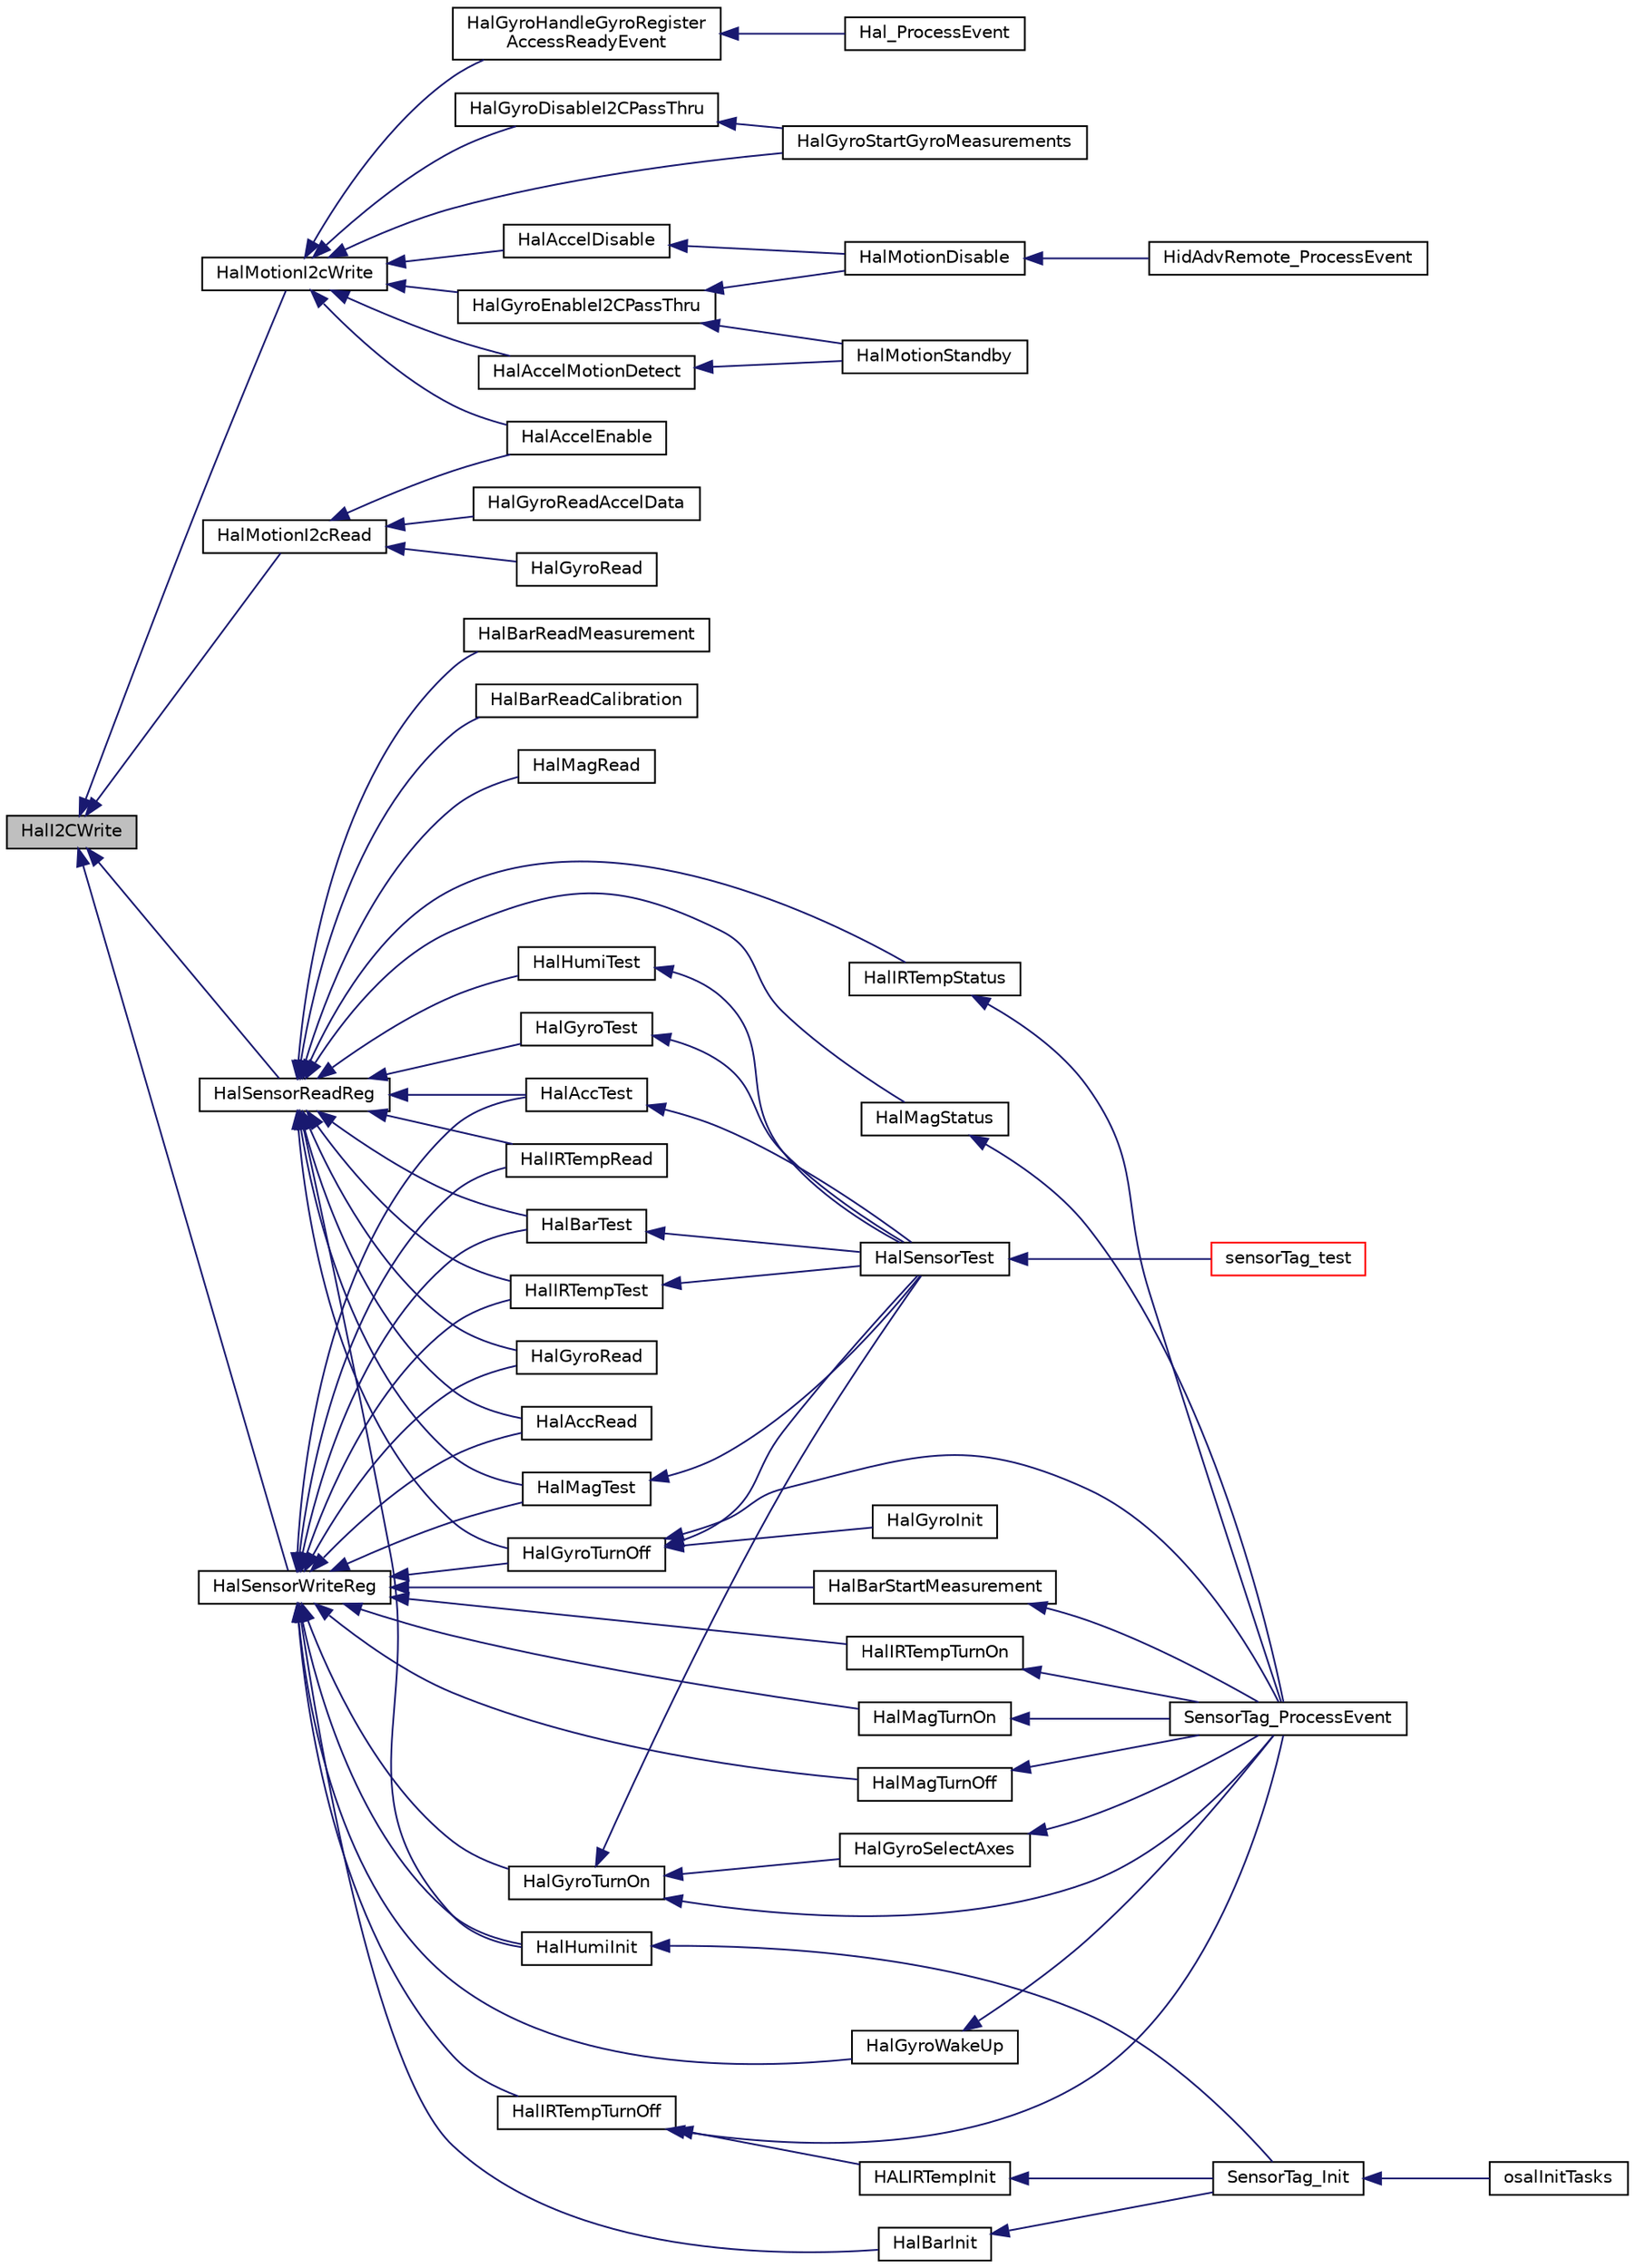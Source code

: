 digraph "HalI2CWrite"
{
  edge [fontname="Helvetica",fontsize="10",labelfontname="Helvetica",labelfontsize="10"];
  node [fontname="Helvetica",fontsize="10",shape=record];
  rankdir="LR";
  Node1 [label="HalI2CWrite",height=0.2,width=0.4,color="black", fillcolor="grey75", style="filled" fontcolor="black"];
  Node1 -> Node2 [dir="back",color="midnightblue",fontsize="10",style="solid",fontname="Helvetica"];
  Node2 [label="HalMotionI2cRead",height=0.2,width=0.4,color="black", fillcolor="white", style="filled",URL="$hal__motion_8h.html#a9a14c3eff2165cb51e8cf7caf36b4ced"];
  Node2 -> Node3 [dir="back",color="midnightblue",fontsize="10",style="solid",fontname="Helvetica"];
  Node3 [label="HalAccelEnable",height=0.2,width=0.4,color="black", fillcolor="white", style="filled",URL="$hal__accel_8h.html#a54863e89c0201a0a12a90da89a7e18d1"];
  Node2 -> Node4 [dir="back",color="midnightblue",fontsize="10",style="solid",fontname="Helvetica"];
  Node4 [label="HalGyroRead",height=0.2,width=0.4,color="black", fillcolor="white", style="filled",URL="$_c_c2541_a_r_c_2hal__gyro_8h.html#a9c188c63f8fe8801a4e5d003827a14cf"];
  Node2 -> Node5 [dir="back",color="midnightblue",fontsize="10",style="solid",fontname="Helvetica"];
  Node5 [label="HalGyroReadAccelData",height=0.2,width=0.4,color="black", fillcolor="white", style="filled",URL="$_c_c2541_a_r_c_2hal__gyro_8h.html#a592421be6b9edf4ae9f26b16da69fdc4"];
  Node1 -> Node6 [dir="back",color="midnightblue",fontsize="10",style="solid",fontname="Helvetica"];
  Node6 [label="HalMotionI2cWrite",height=0.2,width=0.4,color="black", fillcolor="white", style="filled",URL="$hal__motion_8h.html#a6697bfd0b278672cfa4036f510f0cdd3"];
  Node6 -> Node3 [dir="back",color="midnightblue",fontsize="10",style="solid",fontname="Helvetica"];
  Node6 -> Node7 [dir="back",color="midnightblue",fontsize="10",style="solid",fontname="Helvetica"];
  Node7 [label="HalAccelDisable",height=0.2,width=0.4,color="black", fillcolor="white", style="filled",URL="$hal__accel_8h.html#a4c2c4fca33d779fa1a39f4b2c3775525"];
  Node7 -> Node8 [dir="back",color="midnightblue",fontsize="10",style="solid",fontname="Helvetica"];
  Node8 [label="HalMotionDisable",height=0.2,width=0.4,color="black", fillcolor="white", style="filled",URL="$hal__motion_8h.html#a420a53a90313f5d6dca723f18992c36f"];
  Node8 -> Node9 [dir="back",color="midnightblue",fontsize="10",style="solid",fontname="Helvetica"];
  Node9 [label="HidAdvRemote_ProcessEvent",height=0.2,width=0.4,color="black", fillcolor="white", style="filled",URL="$hid_adv_remote_8h.html#ab3e79eb7426732f35aaf528d8220ece4"];
  Node6 -> Node10 [dir="back",color="midnightblue",fontsize="10",style="solid",fontname="Helvetica"];
  Node10 [label="HalAccelMotionDetect",height=0.2,width=0.4,color="black", fillcolor="white", style="filled",URL="$hal__accel_8h.html#a799c92b040ec557e281aee30bea1c02d"];
  Node10 -> Node11 [dir="back",color="midnightblue",fontsize="10",style="solid",fontname="Helvetica"];
  Node11 [label="HalMotionStandby",height=0.2,width=0.4,color="black", fillcolor="white", style="filled",URL="$hal__motion_8h.html#ae45bb3b20065623871a0f393f3089eb9"];
  Node6 -> Node12 [dir="back",color="midnightblue",fontsize="10",style="solid",fontname="Helvetica"];
  Node12 [label="HalGyroHandleGyroRegister\lAccessReadyEvent",height=0.2,width=0.4,color="black", fillcolor="white", style="filled",URL="$_c_c2541_a_r_c_2hal__gyro_8h.html#ad0d2b901ab948468fb13c98a117c10aa"];
  Node12 -> Node13 [dir="back",color="midnightblue",fontsize="10",style="solid",fontname="Helvetica"];
  Node13 [label="Hal_ProcessEvent",height=0.2,width=0.4,color="black", fillcolor="white", style="filled",URL="$target_2_c_c2541_a_r_c_2hal__drivers_8c.html#a79b4f6366ce2cb4418656956d6d5d57d"];
  Node6 -> Node14 [dir="back",color="midnightblue",fontsize="10",style="solid",fontname="Helvetica"];
  Node14 [label="HalGyroEnableI2CPassThru",height=0.2,width=0.4,color="black", fillcolor="white", style="filled",URL="$_c_c2541_a_r_c_2hal__gyro_8h.html#a530c258e2c4899fa6830ecd168c5cb62"];
  Node14 -> Node8 [dir="back",color="midnightblue",fontsize="10",style="solid",fontname="Helvetica"];
  Node14 -> Node11 [dir="back",color="midnightblue",fontsize="10",style="solid",fontname="Helvetica"];
  Node6 -> Node15 [dir="back",color="midnightblue",fontsize="10",style="solid",fontname="Helvetica"];
  Node15 [label="HalGyroDisableI2CPassThru",height=0.2,width=0.4,color="black", fillcolor="white", style="filled",URL="$_c_c2541_a_r_c_2hal__gyro_8h.html#a74c355be5217329512e657689d015195"];
  Node15 -> Node16 [dir="back",color="midnightblue",fontsize="10",style="solid",fontname="Helvetica"];
  Node16 [label="HalGyroStartGyroMeasurements",height=0.2,width=0.4,color="black", fillcolor="white", style="filled",URL="$_c_c2541_a_r_c_2hal__gyro_8h.html#a7cb7e9fbc122869123a9d553c52fb649"];
  Node6 -> Node16 [dir="back",color="midnightblue",fontsize="10",style="solid",fontname="Helvetica"];
  Node1 -> Node17 [dir="back",color="midnightblue",fontsize="10",style="solid",fontname="Helvetica"];
  Node17 [label="HalSensorReadReg",height=0.2,width=0.4,color="black", fillcolor="white", style="filled",URL="$hal__sensor_8h.html#afbc45759f52fe34333d6fba095d278f5"];
  Node17 -> Node18 [dir="back",color="midnightblue",fontsize="10",style="solid",fontname="Helvetica"];
  Node18 [label="HalGyroTurnOff",height=0.2,width=0.4,color="black", fillcolor="white", style="filled",URL="$_c_c2541_s_t_2hal__gyro_8h.html#aecee5c277d9822b9800459c59b39b979"];
  Node18 -> Node19 [dir="back",color="midnightblue",fontsize="10",style="solid",fontname="Helvetica"];
  Node19 [label="HalGyroInit",height=0.2,width=0.4,color="black", fillcolor="white", style="filled",URL="$_c_c2541_s_t_2hal__gyro_8c.html#a5bc02b8d46bc5e9406ee5e3ec4108cd8"];
  Node18 -> Node20 [dir="back",color="midnightblue",fontsize="10",style="solid",fontname="Helvetica"];
  Node20 [label="HalSensorTest",height=0.2,width=0.4,color="black", fillcolor="white", style="filled",URL="$hal__sensor_8h.html#a330e5282e939c9a9ce3da25deea7bcde"];
  Node20 -> Node21 [dir="back",color="midnightblue",fontsize="10",style="solid",fontname="Helvetica"];
  Node21 [label="sensorTag_test",height=0.2,width=0.4,color="red", fillcolor="white", style="filled",URL="$sensor_tag_8h.html#a00d52fc1eb53db85977f7076d2a82eb7"];
  Node18 -> Node22 [dir="back",color="midnightblue",fontsize="10",style="solid",fontname="Helvetica"];
  Node22 [label="SensorTag_ProcessEvent",height=0.2,width=0.4,color="black", fillcolor="white", style="filled",URL="$sensor_tag_8h.html#aedf9259e6d4dfcd83780b78d1c9f9934"];
  Node17 -> Node23 [dir="back",color="midnightblue",fontsize="10",style="solid",fontname="Helvetica"];
  Node23 [label="HalGyroRead",height=0.2,width=0.4,color="black", fillcolor="white", style="filled",URL="$_c_c2541_s_t_2hal__gyro_8h.html#a101d9120eb9d9d71b3063c91fb917d3a"];
  Node17 -> Node24 [dir="back",color="midnightblue",fontsize="10",style="solid",fontname="Helvetica"];
  Node24 [label="HalGyroTest",height=0.2,width=0.4,color="black", fillcolor="white", style="filled",URL="$_c_c2541_s_t_2hal__gyro_8h.html#ac6df7e54053de4a9962c0bd2c6a94146"];
  Node24 -> Node20 [dir="back",color="midnightblue",fontsize="10",style="solid",fontname="Helvetica"];
  Node17 -> Node25 [dir="back",color="midnightblue",fontsize="10",style="solid",fontname="Helvetica"];
  Node25 [label="HalAccRead",height=0.2,width=0.4,color="black", fillcolor="white", style="filled",URL="$hal__acc_8h.html#abb33e1cd2e3c20e41a4c2381bd4b631b"];
  Node17 -> Node26 [dir="back",color="midnightblue",fontsize="10",style="solid",fontname="Helvetica"];
  Node26 [label="HalAccTest",height=0.2,width=0.4,color="black", fillcolor="white", style="filled",URL="$hal__acc_8h.html#a04fc622b6b9e6ccae732bacaa67a7e79"];
  Node26 -> Node20 [dir="back",color="midnightblue",fontsize="10",style="solid",fontname="Helvetica"];
  Node17 -> Node27 [dir="back",color="midnightblue",fontsize="10",style="solid",fontname="Helvetica"];
  Node27 [label="HalBarReadMeasurement",height=0.2,width=0.4,color="black", fillcolor="white", style="filled",URL="$hal__bar_8h.html#a239232ae7c054f45bc0df3544cc106ce"];
  Node17 -> Node28 [dir="back",color="midnightblue",fontsize="10",style="solid",fontname="Helvetica"];
  Node28 [label="HalBarReadCalibration",height=0.2,width=0.4,color="black", fillcolor="white", style="filled",URL="$hal__bar_8h.html#a4803992cc3cb5f918efe1457f15015e6"];
  Node17 -> Node29 [dir="back",color="midnightblue",fontsize="10",style="solid",fontname="Helvetica"];
  Node29 [label="HalBarTest",height=0.2,width=0.4,color="black", fillcolor="white", style="filled",URL="$hal__bar_8h.html#ae62f146aa05624ee8685053593df27c7"];
  Node29 -> Node20 [dir="back",color="midnightblue",fontsize="10",style="solid",fontname="Helvetica"];
  Node17 -> Node30 [dir="back",color="midnightblue",fontsize="10",style="solid",fontname="Helvetica"];
  Node30 [label="HalHumiInit",height=0.2,width=0.4,color="black", fillcolor="white", style="filled",URL="$hal__humi_8h.html#ac438444ca235a6ef4a500e0cbf2d513e"];
  Node30 -> Node31 [dir="back",color="midnightblue",fontsize="10",style="solid",fontname="Helvetica"];
  Node31 [label="SensorTag_Init",height=0.2,width=0.4,color="black", fillcolor="white", style="filled",URL="$sensor_tag_8h.html#a13b2e5cf7a0072b8860136f3592c2f7f"];
  Node31 -> Node32 [dir="back",color="midnightblue",fontsize="10",style="solid",fontname="Helvetica"];
  Node32 [label="osalInitTasks",height=0.2,width=0.4,color="black", fillcolor="white", style="filled",URL="$_o_s_a_l___sensor_tag_8c.html#a7ad49ef9f96d7753c3e77e0e69231bb2"];
  Node17 -> Node33 [dir="back",color="midnightblue",fontsize="10",style="solid",fontname="Helvetica"];
  Node33 [label="HalHumiTest",height=0.2,width=0.4,color="black", fillcolor="white", style="filled",URL="$hal__humi_8h.html#a6eeee154942be19ff60c5cad0eb8cfe8"];
  Node33 -> Node20 [dir="back",color="midnightblue",fontsize="10",style="solid",fontname="Helvetica"];
  Node17 -> Node34 [dir="back",color="midnightblue",fontsize="10",style="solid",fontname="Helvetica"];
  Node34 [label="HalIRTempRead",height=0.2,width=0.4,color="black", fillcolor="white", style="filled",URL="$hal__irtemp_8h.html#ac1cd19777c0c0c92670e92c08a10dcc8"];
  Node17 -> Node35 [dir="back",color="midnightblue",fontsize="10",style="solid",fontname="Helvetica"];
  Node35 [label="HalIRTempStatus",height=0.2,width=0.4,color="black", fillcolor="white", style="filled",URL="$hal__irtemp_8h.html#afae8d38a9268a26e723d0ffcee428f31"];
  Node35 -> Node22 [dir="back",color="midnightblue",fontsize="10",style="solid",fontname="Helvetica"];
  Node17 -> Node36 [dir="back",color="midnightblue",fontsize="10",style="solid",fontname="Helvetica"];
  Node36 [label="HalIRTempTest",height=0.2,width=0.4,color="black", fillcolor="white", style="filled",URL="$hal__irtemp_8h.html#a9b10fc52fa9f28b670a01718ee7779f9"];
  Node36 -> Node20 [dir="back",color="midnightblue",fontsize="10",style="solid",fontname="Helvetica"];
  Node17 -> Node37 [dir="back",color="midnightblue",fontsize="10",style="solid",fontname="Helvetica"];
  Node37 [label="HalMagStatus",height=0.2,width=0.4,color="black", fillcolor="white", style="filled",URL="$hal__mag_8h.html#a926b30cab02f8d4b1a309dd55c72ac9a"];
  Node37 -> Node22 [dir="back",color="midnightblue",fontsize="10",style="solid",fontname="Helvetica"];
  Node17 -> Node38 [dir="back",color="midnightblue",fontsize="10",style="solid",fontname="Helvetica"];
  Node38 [label="HalMagRead",height=0.2,width=0.4,color="black", fillcolor="white", style="filled",URL="$hal__mag_8h.html#acc526ec0165eeaca3ed4f8e51baacee8"];
  Node17 -> Node39 [dir="back",color="midnightblue",fontsize="10",style="solid",fontname="Helvetica"];
  Node39 [label="HalMagTest",height=0.2,width=0.4,color="black", fillcolor="white", style="filled",URL="$hal__mag_8h.html#a8f9047a966ceafddb9cc7c43a90f92c0"];
  Node39 -> Node20 [dir="back",color="midnightblue",fontsize="10",style="solid",fontname="Helvetica"];
  Node1 -> Node40 [dir="back",color="midnightblue",fontsize="10",style="solid",fontname="Helvetica"];
  Node40 [label="HalSensorWriteReg",height=0.2,width=0.4,color="black", fillcolor="white", style="filled",URL="$hal__sensor_8h.html#ae8653c83876cda04451d8e9fc923f599"];
  Node40 -> Node41 [dir="back",color="midnightblue",fontsize="10",style="solid",fontname="Helvetica"];
  Node41 [label="HalGyroTurnOn",height=0.2,width=0.4,color="black", fillcolor="white", style="filled",URL="$_c_c2541_s_t_2hal__gyro_8h.html#a9782581b86a04146417eb910551449f3"];
  Node41 -> Node42 [dir="back",color="midnightblue",fontsize="10",style="solid",fontname="Helvetica"];
  Node42 [label="HalGyroSelectAxes",height=0.2,width=0.4,color="black", fillcolor="white", style="filled",URL="$_c_c2541_s_t_2hal__gyro_8h.html#aad86416f2fb0cf38892f349a14795c18"];
  Node42 -> Node22 [dir="back",color="midnightblue",fontsize="10",style="solid",fontname="Helvetica"];
  Node41 -> Node20 [dir="back",color="midnightblue",fontsize="10",style="solid",fontname="Helvetica"];
  Node41 -> Node22 [dir="back",color="midnightblue",fontsize="10",style="solid",fontname="Helvetica"];
  Node40 -> Node18 [dir="back",color="midnightblue",fontsize="10",style="solid",fontname="Helvetica"];
  Node40 -> Node23 [dir="back",color="midnightblue",fontsize="10",style="solid",fontname="Helvetica"];
  Node40 -> Node43 [dir="back",color="midnightblue",fontsize="10",style="solid",fontname="Helvetica"];
  Node43 [label="HalGyroWakeUp",height=0.2,width=0.4,color="black", fillcolor="white", style="filled",URL="$_c_c2541_s_t_2hal__gyro_8h.html#acee4b72c553193cd0929137bf0bef6af"];
  Node43 -> Node22 [dir="back",color="midnightblue",fontsize="10",style="solid",fontname="Helvetica"];
  Node40 -> Node25 [dir="back",color="midnightblue",fontsize="10",style="solid",fontname="Helvetica"];
  Node40 -> Node26 [dir="back",color="midnightblue",fontsize="10",style="solid",fontname="Helvetica"];
  Node40 -> Node44 [dir="back",color="midnightblue",fontsize="10",style="solid",fontname="Helvetica"];
  Node44 [label="HalBarInit",height=0.2,width=0.4,color="black", fillcolor="white", style="filled",URL="$hal__bar_8h.html#a52a9b7cf9137c3657d244d19b4d4eb73"];
  Node44 -> Node31 [dir="back",color="midnightblue",fontsize="10",style="solid",fontname="Helvetica"];
  Node40 -> Node45 [dir="back",color="midnightblue",fontsize="10",style="solid",fontname="Helvetica"];
  Node45 [label="HalBarStartMeasurement",height=0.2,width=0.4,color="black", fillcolor="white", style="filled",URL="$hal__bar_8h.html#a0abb02e3c2ae602acf706da314af6bc9"];
  Node45 -> Node22 [dir="back",color="midnightblue",fontsize="10",style="solid",fontname="Helvetica"];
  Node40 -> Node29 [dir="back",color="midnightblue",fontsize="10",style="solid",fontname="Helvetica"];
  Node40 -> Node30 [dir="back",color="midnightblue",fontsize="10",style="solid",fontname="Helvetica"];
  Node40 -> Node46 [dir="back",color="midnightblue",fontsize="10",style="solid",fontname="Helvetica"];
  Node46 [label="HalIRTempTurnOn",height=0.2,width=0.4,color="black", fillcolor="white", style="filled",URL="$hal__irtemp_8h.html#ade74c8d09c18461efa8a028fd9e88fe2"];
  Node46 -> Node22 [dir="back",color="midnightblue",fontsize="10",style="solid",fontname="Helvetica"];
  Node40 -> Node47 [dir="back",color="midnightblue",fontsize="10",style="solid",fontname="Helvetica"];
  Node47 [label="HalIRTempTurnOff",height=0.2,width=0.4,color="black", fillcolor="white", style="filled",URL="$hal__irtemp_8h.html#a84b4221c5bc4405049b6dde3c75ee454"];
  Node47 -> Node48 [dir="back",color="midnightblue",fontsize="10",style="solid",fontname="Helvetica"];
  Node48 [label="HALIRTempInit",height=0.2,width=0.4,color="black", fillcolor="white", style="filled",URL="$hal__irtemp_8h.html#a180032318d05a0c4dbe15174fd5f13de"];
  Node48 -> Node31 [dir="back",color="midnightblue",fontsize="10",style="solid",fontname="Helvetica"];
  Node47 -> Node22 [dir="back",color="midnightblue",fontsize="10",style="solid",fontname="Helvetica"];
  Node40 -> Node34 [dir="back",color="midnightblue",fontsize="10",style="solid",fontname="Helvetica"];
  Node40 -> Node36 [dir="back",color="midnightblue",fontsize="10",style="solid",fontname="Helvetica"];
  Node40 -> Node49 [dir="back",color="midnightblue",fontsize="10",style="solid",fontname="Helvetica"];
  Node49 [label="HalMagTurnOn",height=0.2,width=0.4,color="black", fillcolor="white", style="filled",URL="$hal__mag_8h.html#a040229fb9fba24e7a0537848fd426f10"];
  Node49 -> Node22 [dir="back",color="midnightblue",fontsize="10",style="solid",fontname="Helvetica"];
  Node40 -> Node50 [dir="back",color="midnightblue",fontsize="10",style="solid",fontname="Helvetica"];
  Node50 [label="HalMagTurnOff",height=0.2,width=0.4,color="black", fillcolor="white", style="filled",URL="$hal__mag_8h.html#a8e244aa9ac7ff45133c4147f5a73b876"];
  Node50 -> Node22 [dir="back",color="midnightblue",fontsize="10",style="solid",fontname="Helvetica"];
  Node40 -> Node39 [dir="back",color="midnightblue",fontsize="10",style="solid",fontname="Helvetica"];
}
